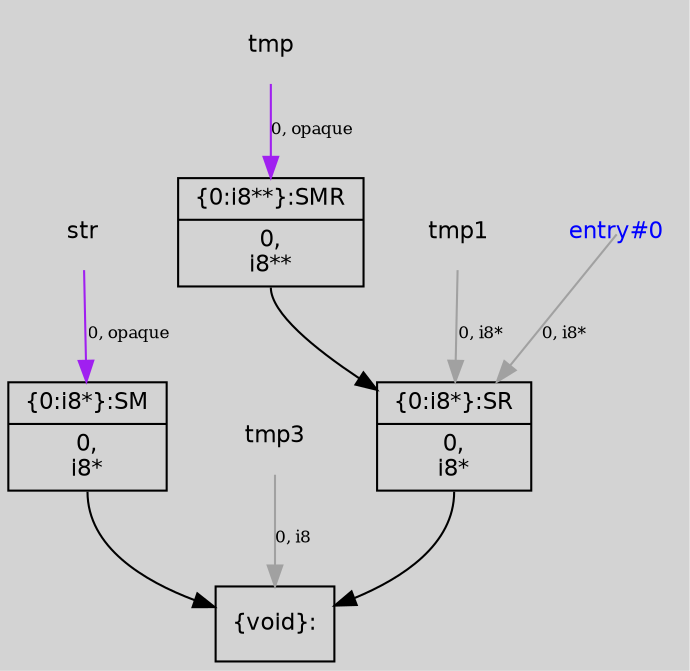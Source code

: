 digraph unnamed {
	graph [center=true, ratio=true, bgcolor=lightgray, fontname=Helvetica];
	node  [fontname=Helvetica, fontsize=11];

	Node0x1e41b30 [shape=record,label="{\{0:i8*\}:SR|{<s0>0,\ni8*}}"];
	Node0x1e41b30:s0 -> Node0x1e42b40[];
	Node0x1e420e0 [shape=record,label="{\{0:i8**\}:SMR|{<s0>0,\ni8**}}"];
	Node0x1e420e0:s0 -> Node0x1e41b30[];
	Node0x1e42590 [shape=record,label="{\{0:i8*\}:SM|{<s0>0,\ni8*}}"];
	Node0x1e42590:s0 -> Node0x1e42b40[];
	Node0x1e42b40 [shape=record,label="{\{void\}:}"];
	Node0x1e33df8[ shape=plaintext, label ="tmp3"];
	Node0x1e33df8 -> Node0x1e42b40[arrowtail=tee,label="0, i8",fontsize=8,color=gray63];
	Node0x1e33518[ shape=plaintext, label ="tmp"];
	Node0x1e33518 -> Node0x1e420e0[arrowtail=tee,label="0, opaque",fontsize=8,color=purple];
	Node0x1e33c88[ shape=plaintext, label ="tmp1"];
	Node0x1e33c88 -> Node0x1e41b30[arrowtail=tee,label="0, i8*",fontsize=8,color=gray63];
	Node0x1e33b98[ shape=plaintext, label ="str"];
	Node0x1e33b98 -> Node0x1e42590[arrowtail=tee,label="0, opaque",fontsize=8,color=purple];
	Node0x1e33310[ shape=plaintext,fontcolor=blue, label ="entry#0"];
	Node0x1e33310 -> Node0x1e41b30[tailclip=false,color=gray63,label="0, i8*",fontsize=8];
}
